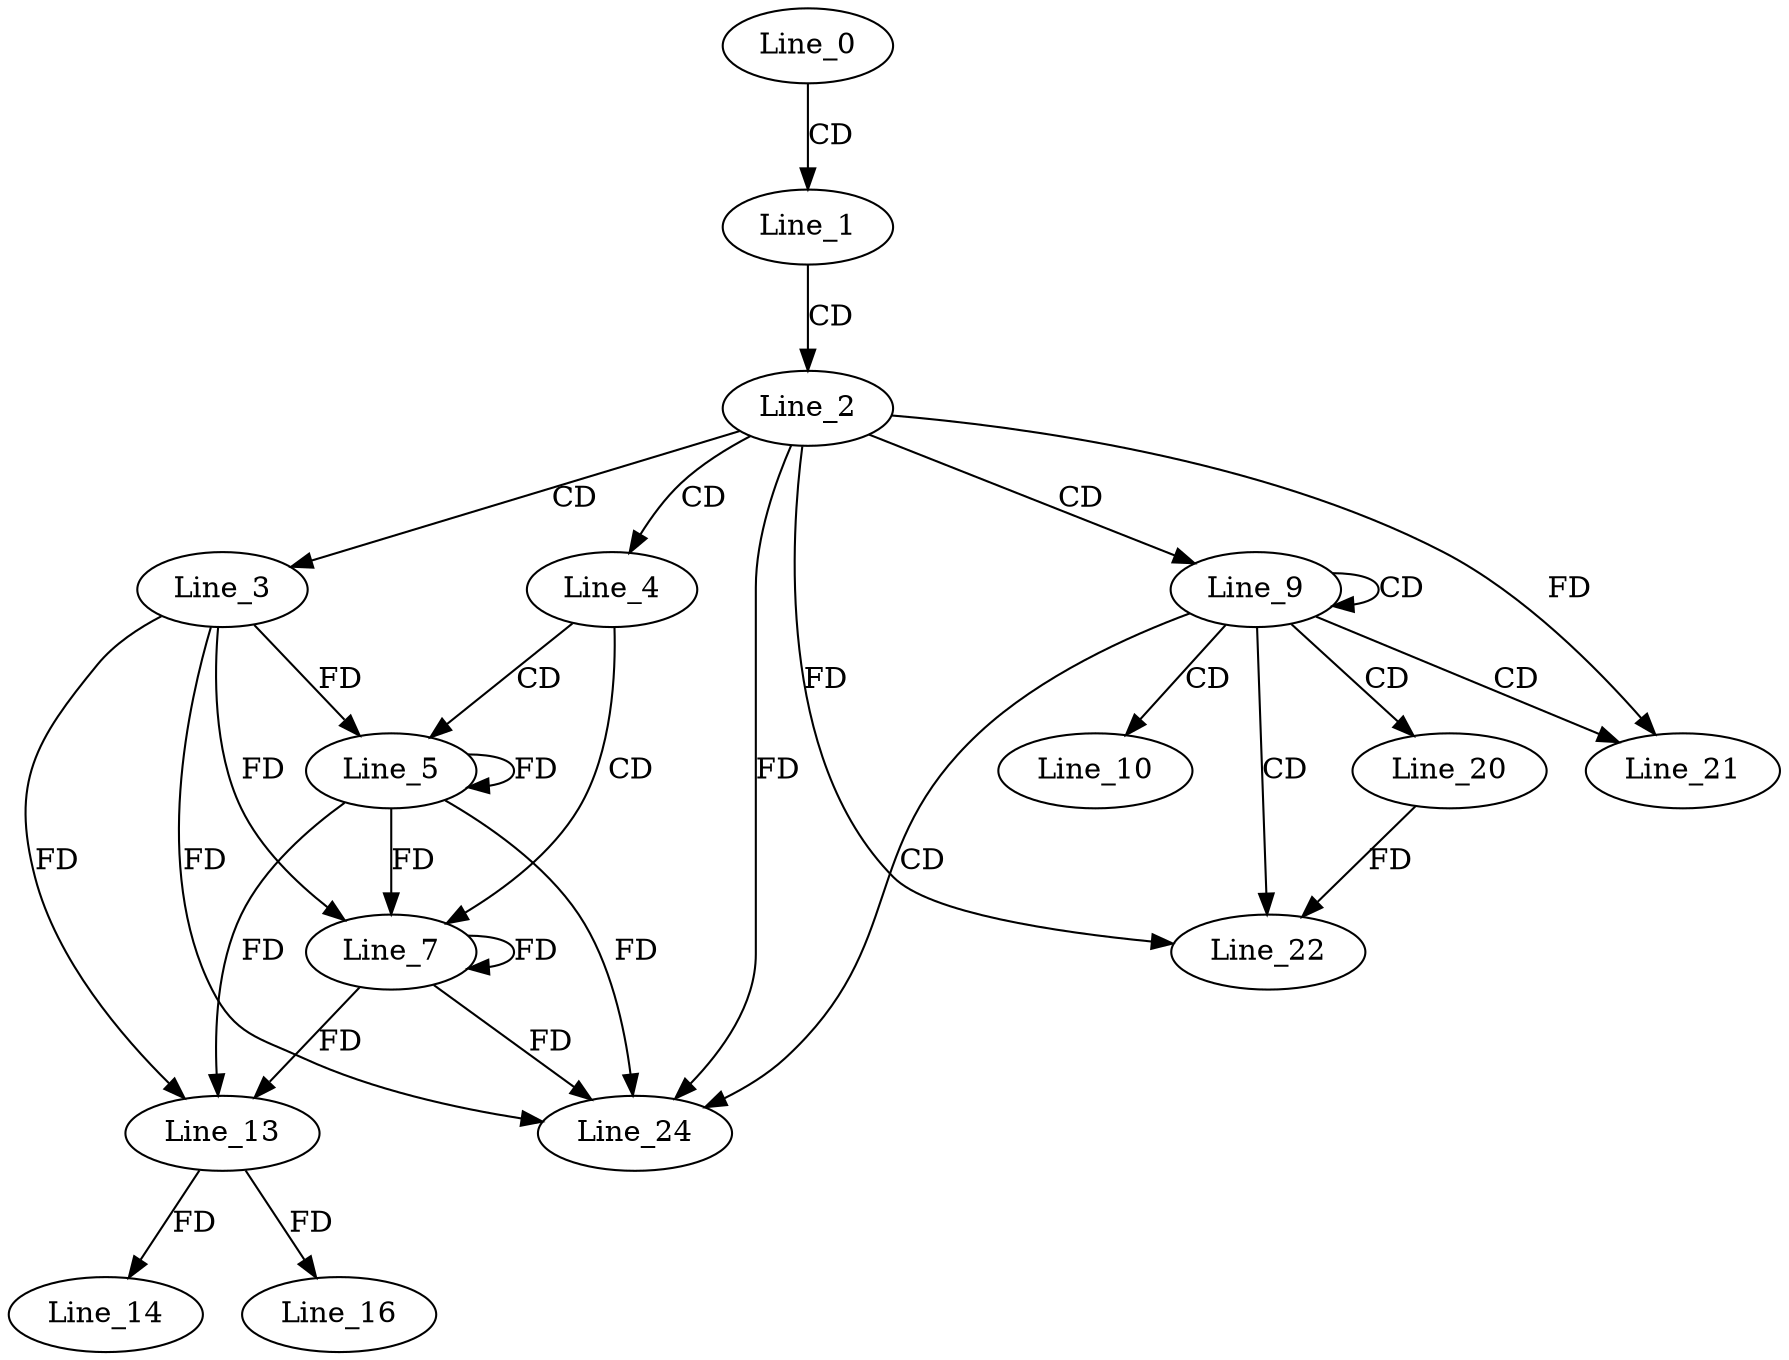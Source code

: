 digraph G {
  Line_0;
  Line_1;
  Line_2;
  Line_3;
  Line_4;
  Line_5;
  Line_5;
  Line_7;
  Line_9;
  Line_9;
  Line_10;
  Line_13;
  Line_13;
  Line_14;
  Line_16;
  Line_20;
  Line_21;
  Line_22;
  Line_24;
  Line_0 -> Line_1 [ label="CD" ];
  Line_1 -> Line_2 [ label="CD" ];
  Line_2 -> Line_3 [ label="CD" ];
  Line_2 -> Line_4 [ label="CD" ];
  Line_4 -> Line_5 [ label="CD" ];
  Line_3 -> Line_5 [ label="FD" ];
  Line_5 -> Line_5 [ label="FD" ];
  Line_4 -> Line_7 [ label="CD" ];
  Line_3 -> Line_7 [ label="FD" ];
  Line_5 -> Line_7 [ label="FD" ];
  Line_7 -> Line_7 [ label="FD" ];
  Line_2 -> Line_9 [ label="CD" ];
  Line_9 -> Line_9 [ label="CD" ];
  Line_9 -> Line_10 [ label="CD" ];
  Line_3 -> Line_13 [ label="FD" ];
  Line_5 -> Line_13 [ label="FD" ];
  Line_7 -> Line_13 [ label="FD" ];
  Line_13 -> Line_14 [ label="FD" ];
  Line_13 -> Line_16 [ label="FD" ];
  Line_9 -> Line_20 [ label="CD" ];
  Line_9 -> Line_21 [ label="CD" ];
  Line_2 -> Line_21 [ label="FD" ];
  Line_9 -> Line_22 [ label="CD" ];
  Line_2 -> Line_22 [ label="FD" ];
  Line_20 -> Line_22 [ label="FD" ];
  Line_9 -> Line_24 [ label="CD" ];
  Line_2 -> Line_24 [ label="FD" ];
  Line_3 -> Line_24 [ label="FD" ];
  Line_5 -> Line_24 [ label="FD" ];
  Line_7 -> Line_24 [ label="FD" ];
}
